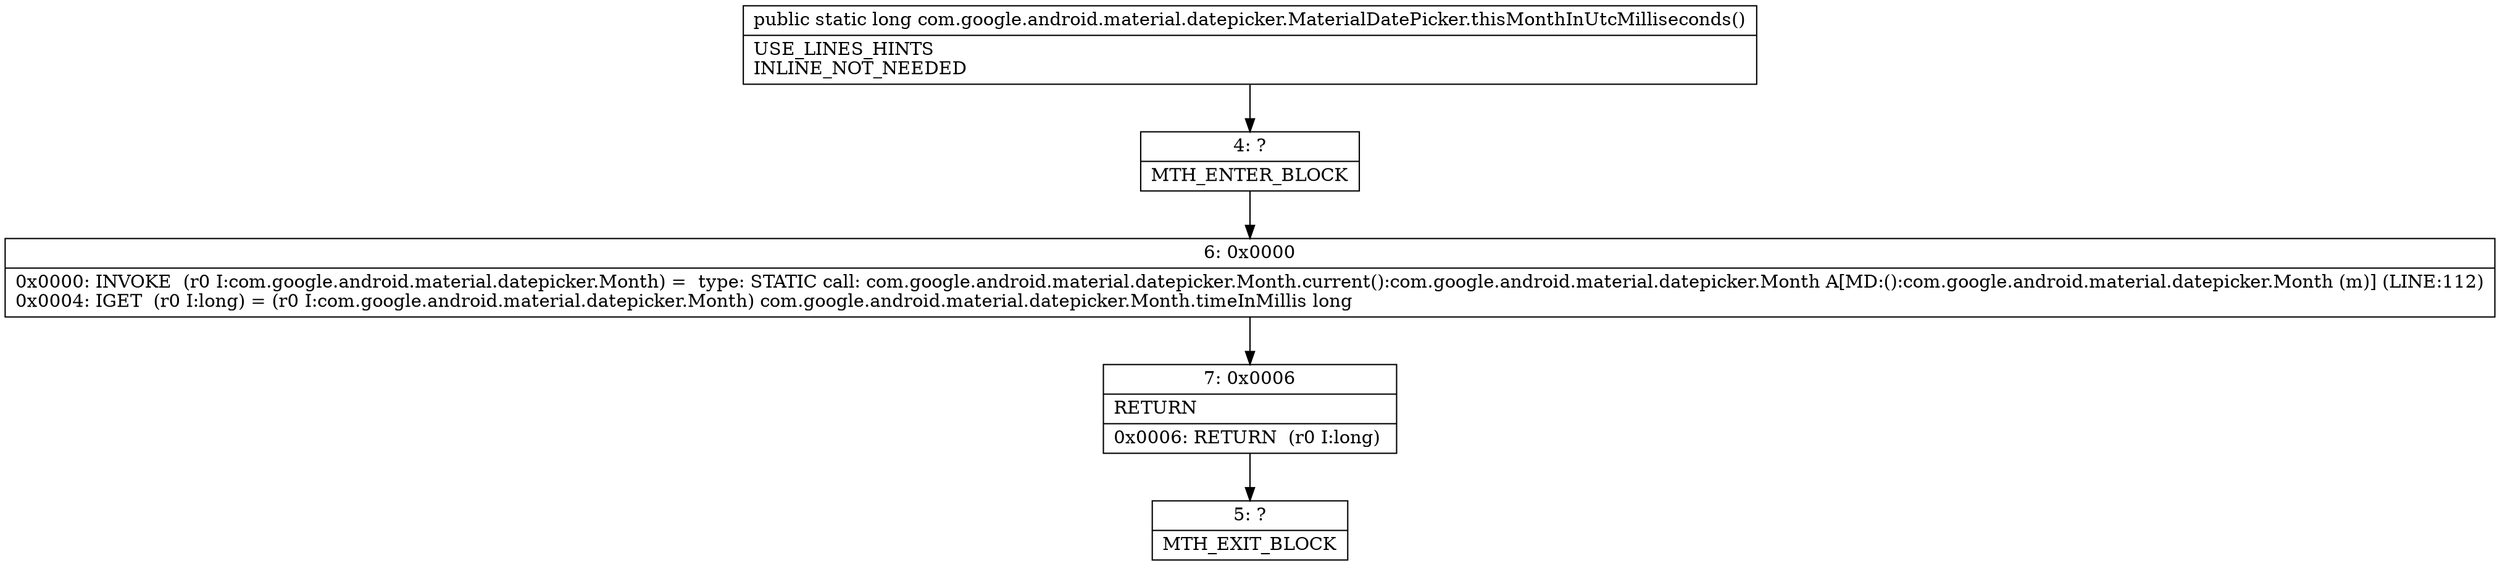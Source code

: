 digraph "CFG forcom.google.android.material.datepicker.MaterialDatePicker.thisMonthInUtcMilliseconds()J" {
Node_4 [shape=record,label="{4\:\ ?|MTH_ENTER_BLOCK\l}"];
Node_6 [shape=record,label="{6\:\ 0x0000|0x0000: INVOKE  (r0 I:com.google.android.material.datepicker.Month) =  type: STATIC call: com.google.android.material.datepicker.Month.current():com.google.android.material.datepicker.Month A[MD:():com.google.android.material.datepicker.Month (m)] (LINE:112)\l0x0004: IGET  (r0 I:long) = (r0 I:com.google.android.material.datepicker.Month) com.google.android.material.datepicker.Month.timeInMillis long \l}"];
Node_7 [shape=record,label="{7\:\ 0x0006|RETURN\l|0x0006: RETURN  (r0 I:long) \l}"];
Node_5 [shape=record,label="{5\:\ ?|MTH_EXIT_BLOCK\l}"];
MethodNode[shape=record,label="{public static long com.google.android.material.datepicker.MaterialDatePicker.thisMonthInUtcMilliseconds()  | USE_LINES_HINTS\lINLINE_NOT_NEEDED\l}"];
MethodNode -> Node_4;Node_4 -> Node_6;
Node_6 -> Node_7;
Node_7 -> Node_5;
}

